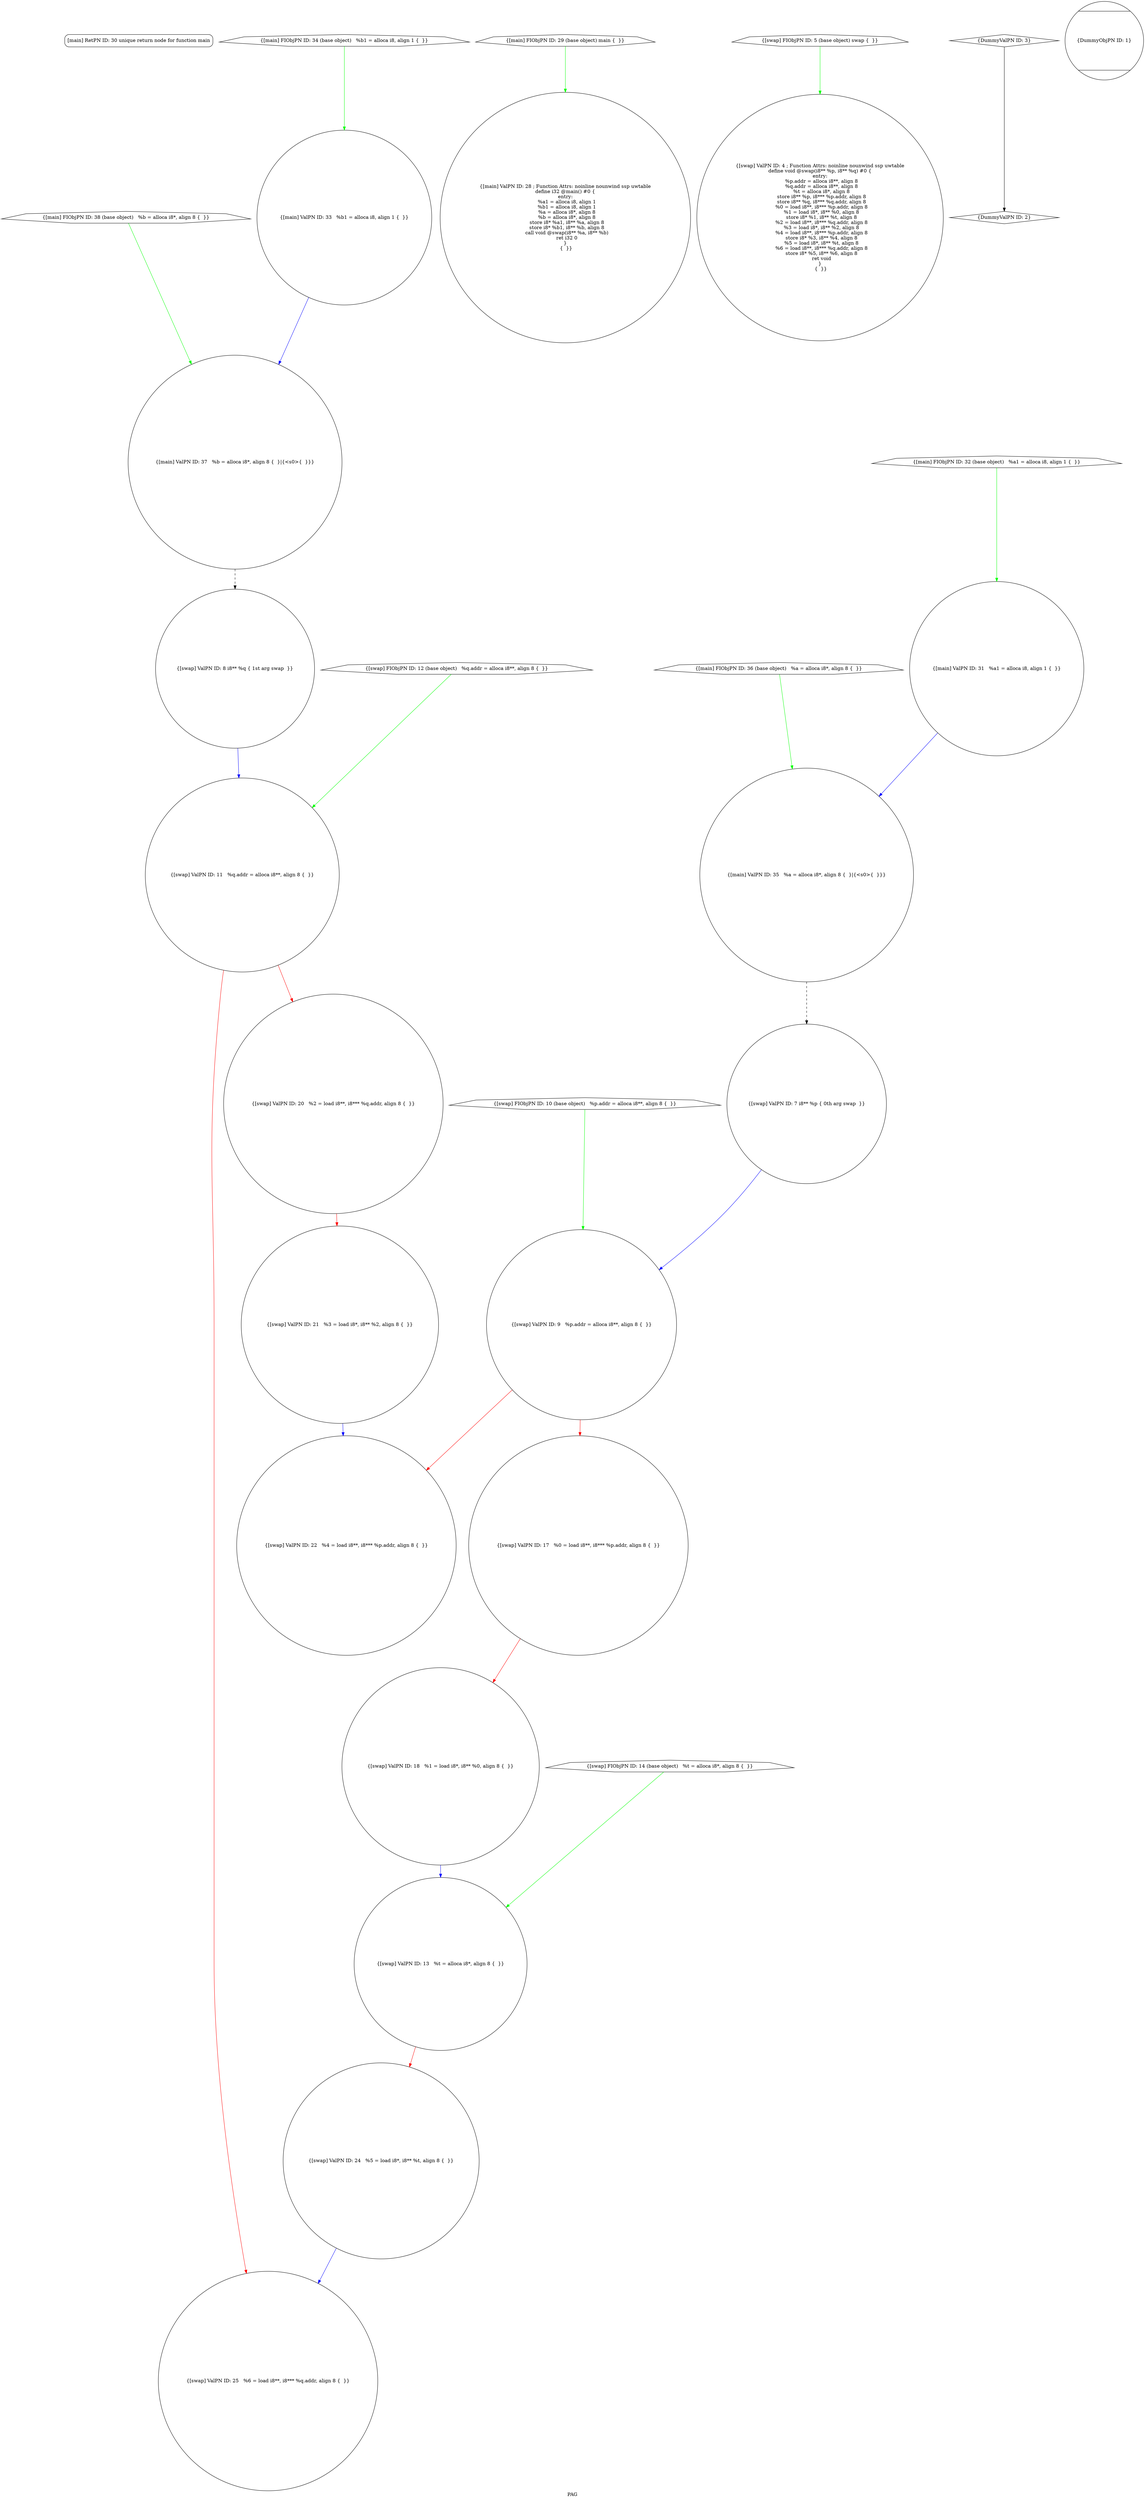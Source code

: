 digraph "PAG" {
	label="PAG";

	Node0x1015152e0 [shape=record,shape=Mrecord,label="{[main] RetPN ID: 30 unique return node for function main}"];
	Node0x101515150 [shape=record,shape=septagon,label="{[main] FIObjPN ID: 38 (base object)   %b = alloca i8*, align 8 \{  \}}"];
	Node0x101515150 -> Node0x1015142c0[color=green];
	Node0x101515010 [shape=record,shape=septagon,label="{[main] FIObjPN ID: 36 (base object)   %a = alloca i8*, align 8 \{  \}}"];
	Node0x101515010 -> Node0x101514220[color=green];
	Node0x101514ed0 [shape=record,shape=septagon,label="{[main] FIObjPN ID: 34 (base object)   %b1 = alloca i8, align 1 \{  \}}"];
	Node0x101514ed0 -> Node0x101514180[color=green];
	Node0x101514d90 [shape=record,shape=septagon,label="{[main] FIObjPN ID: 32 (base object)   %a1 = alloca i8, align 1 \{  \}}"];
	Node0x101514d90 -> Node0x1015140e0[color=green];
	Node0x101514c20 [shape=record,shape=septagon,label="{[main] FIObjPN ID: 29 (base object) main \{  \}}"];
	Node0x101514c20 -> Node0x101513ea0[color=green];
	Node0x101514ae0 [shape=record,shape=septagon,label="{[swap] FIObjPN ID: 14 (base object)   %t = alloca i8*, align 8 \{  \}}"];
	Node0x101514ae0 -> Node0x101513380[color=green];
	Node0x101514a30 [shape=record,shape=septagon,label="{[swap] FIObjPN ID: 12 (base object)   %q.addr = alloca i8**, align 8 \{  \}}"];
	Node0x101514a30 -> Node0x1015132c0[color=green];
	Node0x1015148f0 [shape=record,shape=septagon,label="{[swap] FIObjPN ID: 10 (base object)   %p.addr = alloca i8**, align 8 \{  \}}"];
	Node0x1015148f0 -> Node0x101513200[color=green];
	Node0x1015147b0 [shape=record,shape=septagon,label="{[swap] FIObjPN ID: 5 (base object) swap \{  \}}"];
	Node0x1015147b0 -> Node0x101512f60[color=green];
	Node0x1015142c0 [shape=record,shape=circle,label="{[main] ValPN ID: 37   %b = alloca i8*, align 8 \{  \}|{<s0>\{  \}}}"];
	Node0x1015142c0:s0 -> Node0x101513140[color=black,style=dashed];
	Node0x101514220 [shape=record,shape=circle,label="{[main] ValPN ID: 35   %a = alloca i8*, align 8 \{  \}|{<s0>\{  \}}}"];
	Node0x101514220:s0 -> Node0x101513020[color=black,style=dashed];
	Node0x101514180 [shape=record,shape=circle,label="{[main] ValPN ID: 33   %b1 = alloca i8, align 1 \{  \}}"];
	Node0x101514180 -> Node0x1015142c0[color=blue];
	Node0x1015140e0 [shape=record,shape=circle,label="{[main] ValPN ID: 31   %a1 = alloca i8, align 1 \{  \}}"];
	Node0x1015140e0 -> Node0x101514220[color=blue];
	Node0x101513ea0 [shape=record,shape=circle,label="{[main] ValPN ID: 28 ; Function Attrs: noinline nounwind ssp uwtable\ndefine i32 @main() #0 \{\nentry:\n  %a1 = alloca i8, align 1\n  %b1 = alloca i8, align 1\n  %a = alloca i8*, align 8\n  %b = alloca i8*, align 8\n  store i8* %a1, i8** %a, align 8\n  store i8* %b1, i8** %b, align 8\n  call void @swap(i8** %a, i8** %b)\n  ret i32 0\n\}\n \{  \}}"];
	Node0x101513a20 [shape=record,shape=circle,label="{[swap] ValPN ID: 22   %4 = load i8**, i8*** %p.addr, align 8 \{  \}}"];
	Node0x101513960 [shape=record,shape=circle,label="{[swap] ValPN ID: 21   %3 = load i8*, i8** %2, align 8 \{  \}}"];
	Node0x101513960 -> Node0x101513a20[color=blue];
	Node0x1015138a0 [shape=record,shape=circle,label="{[swap] ValPN ID: 20   %2 = load i8**, i8*** %q.addr, align 8 \{  \}}"];
	Node0x1015138a0 -> Node0x101513960[color=red];
	Node0x101513720 [shape=record,shape=circle,label="{[swap] ValPN ID: 18   %1 = load i8*, i8** %0, align 8 \{  \}}"];
	Node0x101513720 -> Node0x101513380[color=blue];
	Node0x101513680 [shape=record,shape=circle,label="{[swap] ValPN ID: 17   %0 = load i8**, i8*** %p.addr, align 8 \{  \}}"];
	Node0x101513680 -> Node0x101513720[color=red];
	Node0x101513200 [shape=record,shape=circle,label="{[swap] ValPN ID: 9   %p.addr = alloca i8**, align 8 \{  \}}"];
	Node0x101513200 -> Node0x101513680[color=red];
	Node0x101513200 -> Node0x101513a20[color=red];
	Node0x101513140 [shape=record,shape=circle,label="{[swap] ValPN ID: 8 i8** %q \{ 1st arg swap  \}}"];
	Node0x101513140 -> Node0x1015132c0[color=blue];
	Node0x101513020 [shape=record,shape=circle,label="{[swap] ValPN ID: 7 i8** %p \{ 0th arg swap  \}}"];
	Node0x101513020 -> Node0x101513200[color=blue];
	Node0x101512f60 [shape=record,shape=circle,label="{[swap] ValPN ID: 4 ; Function Attrs: noinline nounwind ssp uwtable\ndefine void @swap(i8** %p, i8** %q) #0 \{\nentry:\n  %p.addr = alloca i8**, align 8\n  %q.addr = alloca i8**, align 8\n  %t = alloca i8*, align 8\n  store i8** %p, i8*** %p.addr, align 8\n  store i8** %q, i8*** %q.addr, align 8\n  %0 = load i8**, i8*** %p.addr, align 8\n  %1 = load i8*, i8** %0, align 8\n  store i8* %1, i8** %t, align 8\n  %2 = load i8**, i8*** %q.addr, align 8\n  %3 = load i8*, i8** %2, align 8\n  %4 = load i8**, i8*** %p.addr, align 8\n  store i8* %3, i8** %4, align 8\n  %5 = load i8*, i8** %t, align 8\n  %6 = load i8**, i8*** %q.addr, align 8\n  store i8* %5, i8** %6, align 8\n  ret void\n\}\n \{  \}}"];
	Node0x101512c40 [shape=record,shape=diamond,label="{DummyValPN ID: 3}"];
	Node0x101512c40 -> Node0x101512b70[color=black];
	Node0x101513380 [shape=record,shape=circle,label="{[swap] ValPN ID: 13   %t = alloca i8*, align 8 \{  \}}"];
	Node0x101513380 -> Node0x101513ba0[color=red];
	Node0x101513c60 [shape=record,shape=circle,label="{[swap] ValPN ID: 25   %6 = load i8**, i8*** %q.addr, align 8 \{  \}}"];
	Node0x101512b70 [shape=record,shape=diamond,label="{DummyValPN ID: 2}"];
	Node0x101513ba0 [shape=record,shape=circle,label="{[swap] ValPN ID: 24   %5 = load i8*, i8** %t, align 8 \{  \}}"];
	Node0x101513ba0 -> Node0x101513c60[color=blue];
	Node0x101512ac0 [shape=record,shape=Mcircle,label="{DummyObjPN ID: 1}"];
	Node0x1015132c0 [shape=record,shape=circle,label="{[swap] ValPN ID: 11   %q.addr = alloca i8**, align 8 \{  \}}"];
	Node0x1015132c0 -> Node0x1015138a0[color=red];
	Node0x1015132c0 -> Node0x101513c60[color=red];
}
